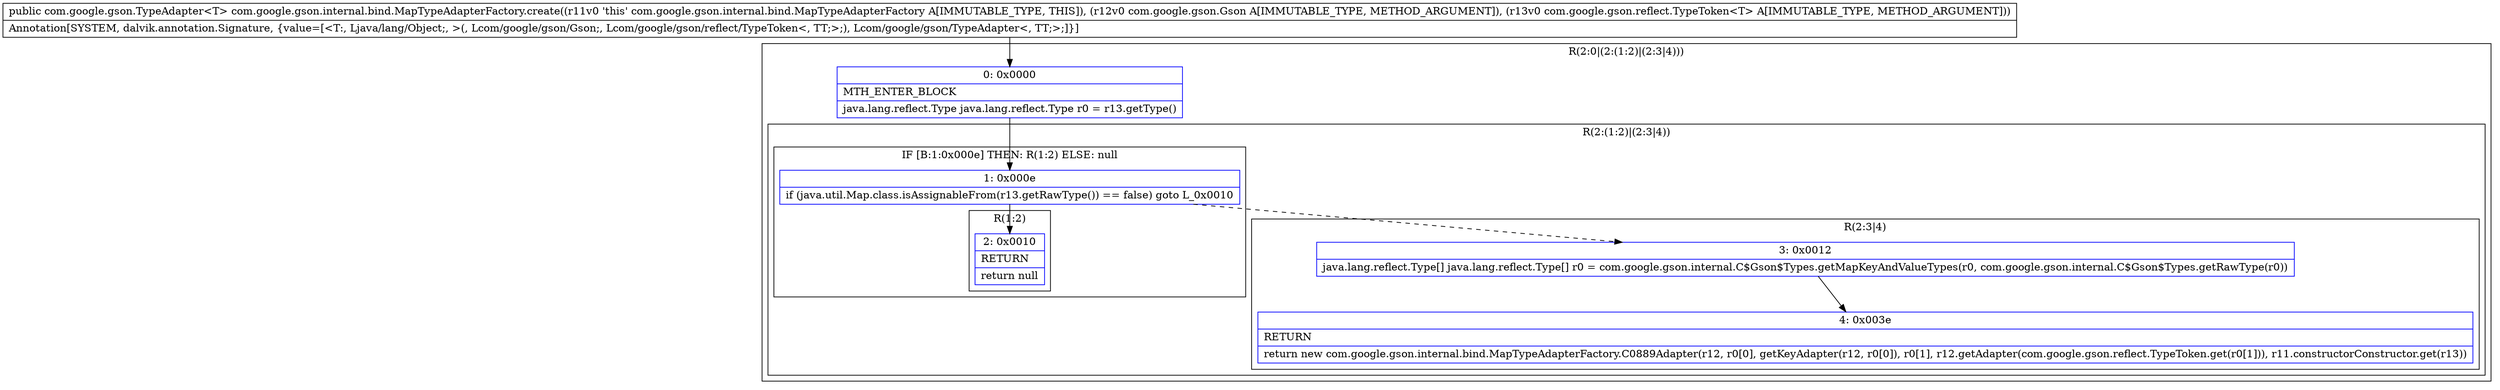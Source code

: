 digraph "CFG forcom.google.gson.internal.bind.MapTypeAdapterFactory.create(Lcom\/google\/gson\/Gson;Lcom\/google\/gson\/reflect\/TypeToken;)Lcom\/google\/gson\/TypeAdapter;" {
subgraph cluster_Region_1785261968 {
label = "R(2:0|(2:(1:2)|(2:3|4)))";
node [shape=record,color=blue];
Node_0 [shape=record,label="{0\:\ 0x0000|MTH_ENTER_BLOCK\l|java.lang.reflect.Type java.lang.reflect.Type r0 = r13.getType()\l}"];
subgraph cluster_Region_1530572507 {
label = "R(2:(1:2)|(2:3|4))";
node [shape=record,color=blue];
subgraph cluster_IfRegion_801825136 {
label = "IF [B:1:0x000e] THEN: R(1:2) ELSE: null";
node [shape=record,color=blue];
Node_1 [shape=record,label="{1\:\ 0x000e|if (java.util.Map.class.isAssignableFrom(r13.getRawType()) == false) goto L_0x0010\l}"];
subgraph cluster_Region_1926907175 {
label = "R(1:2)";
node [shape=record,color=blue];
Node_2 [shape=record,label="{2\:\ 0x0010|RETURN\l|return null\l}"];
}
}
subgraph cluster_Region_2127568537 {
label = "R(2:3|4)";
node [shape=record,color=blue];
Node_3 [shape=record,label="{3\:\ 0x0012|java.lang.reflect.Type[] java.lang.reflect.Type[] r0 = com.google.gson.internal.C$Gson$Types.getMapKeyAndValueTypes(r0, com.google.gson.internal.C$Gson$Types.getRawType(r0))\l}"];
Node_4 [shape=record,label="{4\:\ 0x003e|RETURN\l|return new com.google.gson.internal.bind.MapTypeAdapterFactory.C0889Adapter(r12, r0[0], getKeyAdapter(r12, r0[0]), r0[1], r12.getAdapter(com.google.gson.reflect.TypeToken.get(r0[1])), r11.constructorConstructor.get(r13))\l}"];
}
}
}
MethodNode[shape=record,label="{public com.google.gson.TypeAdapter\<T\> com.google.gson.internal.bind.MapTypeAdapterFactory.create((r11v0 'this' com.google.gson.internal.bind.MapTypeAdapterFactory A[IMMUTABLE_TYPE, THIS]), (r12v0 com.google.gson.Gson A[IMMUTABLE_TYPE, METHOD_ARGUMENT]), (r13v0 com.google.gson.reflect.TypeToken\<T\> A[IMMUTABLE_TYPE, METHOD_ARGUMENT]))  | Annotation[SYSTEM, dalvik.annotation.Signature, \{value=[\<T:, Ljava\/lang\/Object;, \>(, Lcom\/google\/gson\/Gson;, Lcom\/google\/gson\/reflect\/TypeToken\<, TT;\>;), Lcom\/google\/gson\/TypeAdapter\<, TT;\>;]\}]\l}"];
MethodNode -> Node_0;
Node_0 -> Node_1;
Node_1 -> Node_2;
Node_1 -> Node_3[style=dashed];
Node_3 -> Node_4;
}

